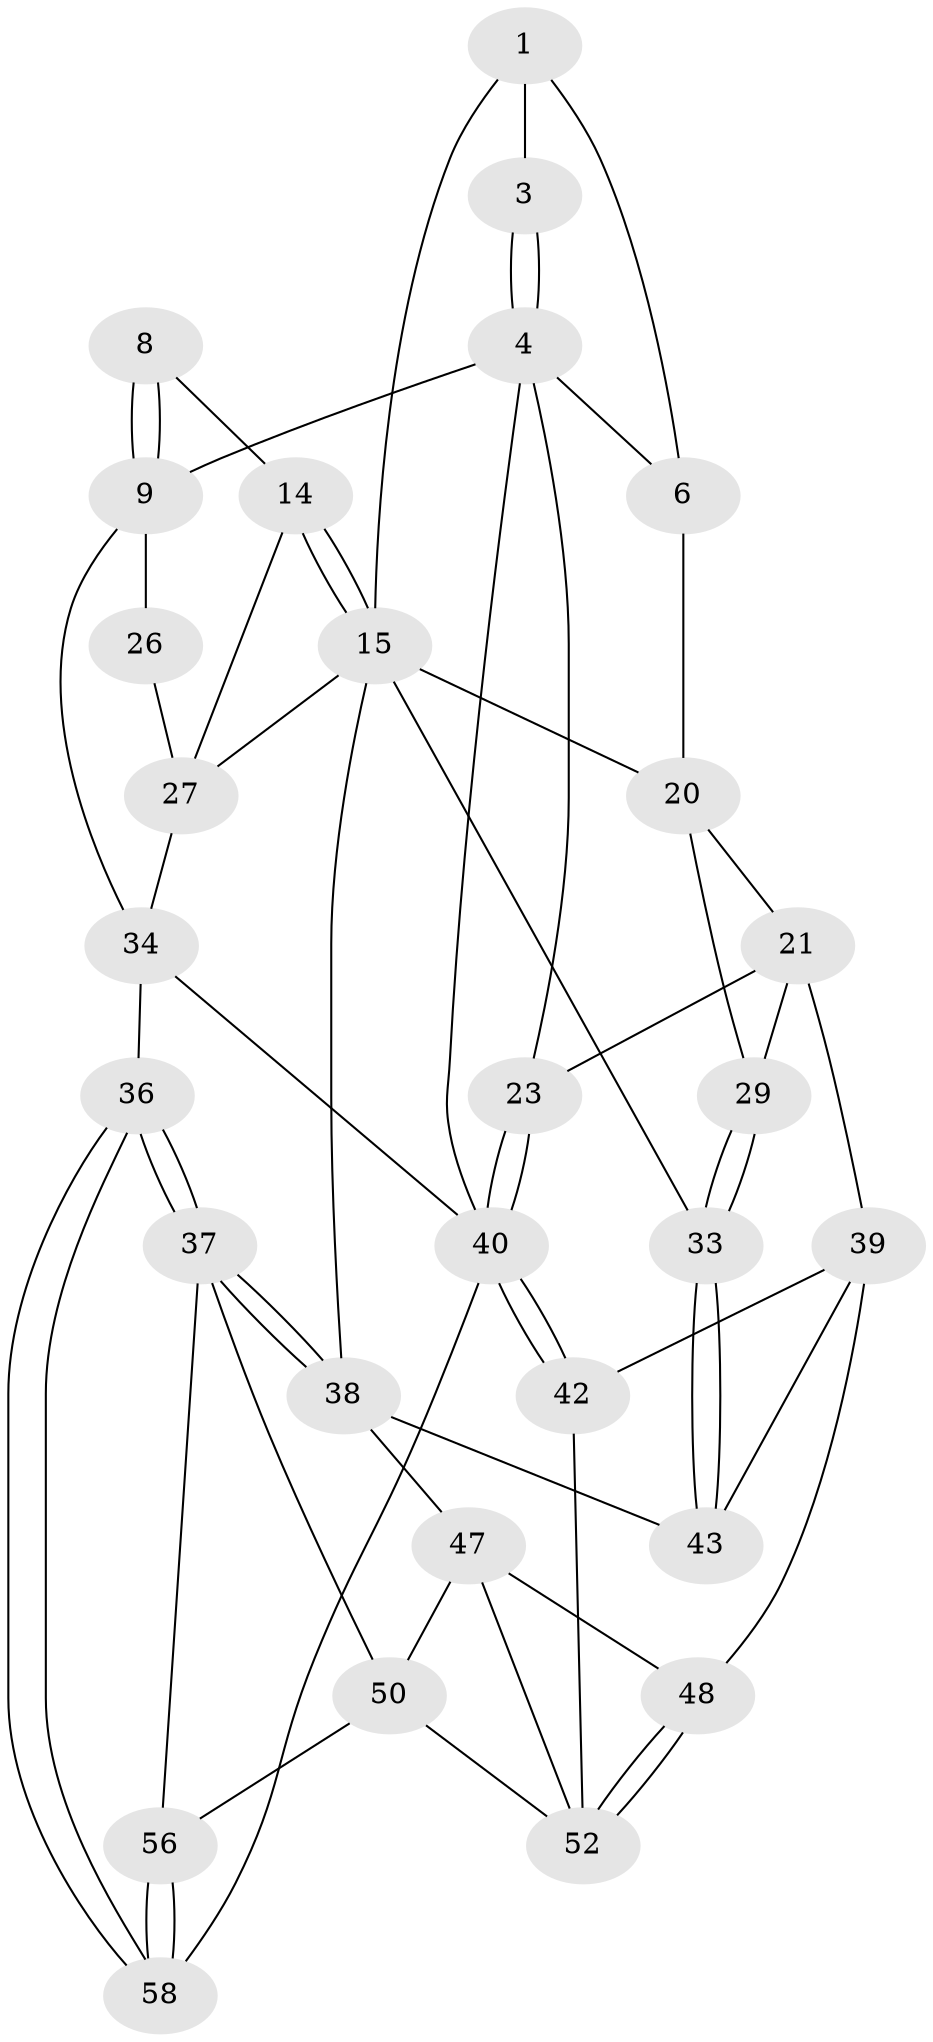 // original degree distribution, {3: 0.06896551724137931, 6: 0.2413793103448276, 5: 0.4827586206896552, 4: 0.20689655172413793}
// Generated by graph-tools (version 1.1) at 2025/27/03/15/25 16:27:57]
// undirected, 29 vertices, 63 edges
graph export_dot {
graph [start="1"]
  node [color=gray90,style=filled];
  1 [pos="+0.2947354388434738+0.05639134013832284",super="+2"];
  3 [pos="+0.46243815072026606+0",super="+12"];
  4 [pos="+0+0",super="+11+5"];
  6 [pos="+0.025737077860074058+0.035751106143830924",super="+7"];
  8 [pos="+0.6721856779477524+0",super="+13"];
  9 [pos="+0.963679250692449+0.14258971906135923",super="+19+10"];
  14 [pos="+0.694187402025727+0.22701539259177395",super="+25"];
  15 [pos="+0.6464934213652467+0.34972988763239204",super="+16"];
  20 [pos="+0.14468432756450877+0.19980119779502953",super="+24"];
  21 [pos="+0.12541316774243252+0.2185293894247508",super="+22+30"];
  23 [pos="+0+0.3529007730199653"];
  26 [pos="+0.9058020271027767+0.3330917351705142"];
  27 [pos="+0.8539840073826843+0.3610971535727216",super="+31"];
  29 [pos="+0.32689575236252566+0.44500106399181305"];
  33 [pos="+0.38807728059293717+0.48701842065386286"];
  34 [pos="+1+0.702935309325591",super="+35"];
  36 [pos="+0.7798795747680662+0.7217465883278398"];
  37 [pos="+0.7635206489785401+0.7217424599817791",super="+49"];
  38 [pos="+0.7439806749227665+0.7080313658314233",super="+46"];
  39 [pos="+0.15494954301333214+0.4833193755096148",super="+41"];
  40 [pos="+0+1",super="+45"];
  42 [pos="+0+1"];
  43 [pos="+0.38990409879753696+0.5101299488081559"];
  47 [pos="+0.4488806533896253+0.7322878612104884",super="+51"];
  48 [pos="+0.3769518340904979+0.7253012851700813"];
  50 [pos="+0.6451949296026499+0.789638163182158",super="+55"];
  52 [pos="+0.4307103296669836+0.8654073449607393",super="+53"];
  56 [pos="+0.5611109485341427+1"];
  58 [pos="+0.7653005221484697+1"];
  1 -- 3;
  1 -- 6;
  1 -- 15;
  3 -- 4 [weight=2];
  3 -- 4;
  4 -- 40 [weight=2];
  4 -- 6;
  4 -- 23;
  4 -- 9;
  6 -- 20;
  8 -- 9 [weight=2];
  8 -- 9;
  8 -- 14 [weight=2];
  9 -- 26 [weight=2];
  9 -- 34;
  14 -- 15;
  14 -- 15;
  14 -- 27;
  15 -- 27;
  15 -- 33;
  15 -- 20;
  15 -- 38;
  20 -- 21;
  20 -- 29;
  21 -- 23;
  21 -- 39 [weight=2];
  21 -- 29;
  23 -- 40;
  23 -- 40;
  26 -- 27;
  27 -- 34;
  29 -- 33;
  29 -- 33;
  33 -- 43;
  33 -- 43;
  34 -- 36;
  34 -- 40;
  36 -- 37;
  36 -- 37;
  36 -- 58;
  36 -- 58;
  37 -- 38;
  37 -- 38;
  37 -- 56;
  37 -- 50;
  38 -- 43;
  38 -- 47;
  39 -- 48;
  39 -- 42;
  39 -- 43;
  40 -- 42;
  40 -- 42;
  40 -- 58;
  42 -- 52;
  47 -- 48;
  47 -- 50 [weight=2];
  47 -- 52;
  48 -- 52;
  48 -- 52;
  50 -- 56;
  50 -- 52;
  56 -- 58;
  56 -- 58;
}
